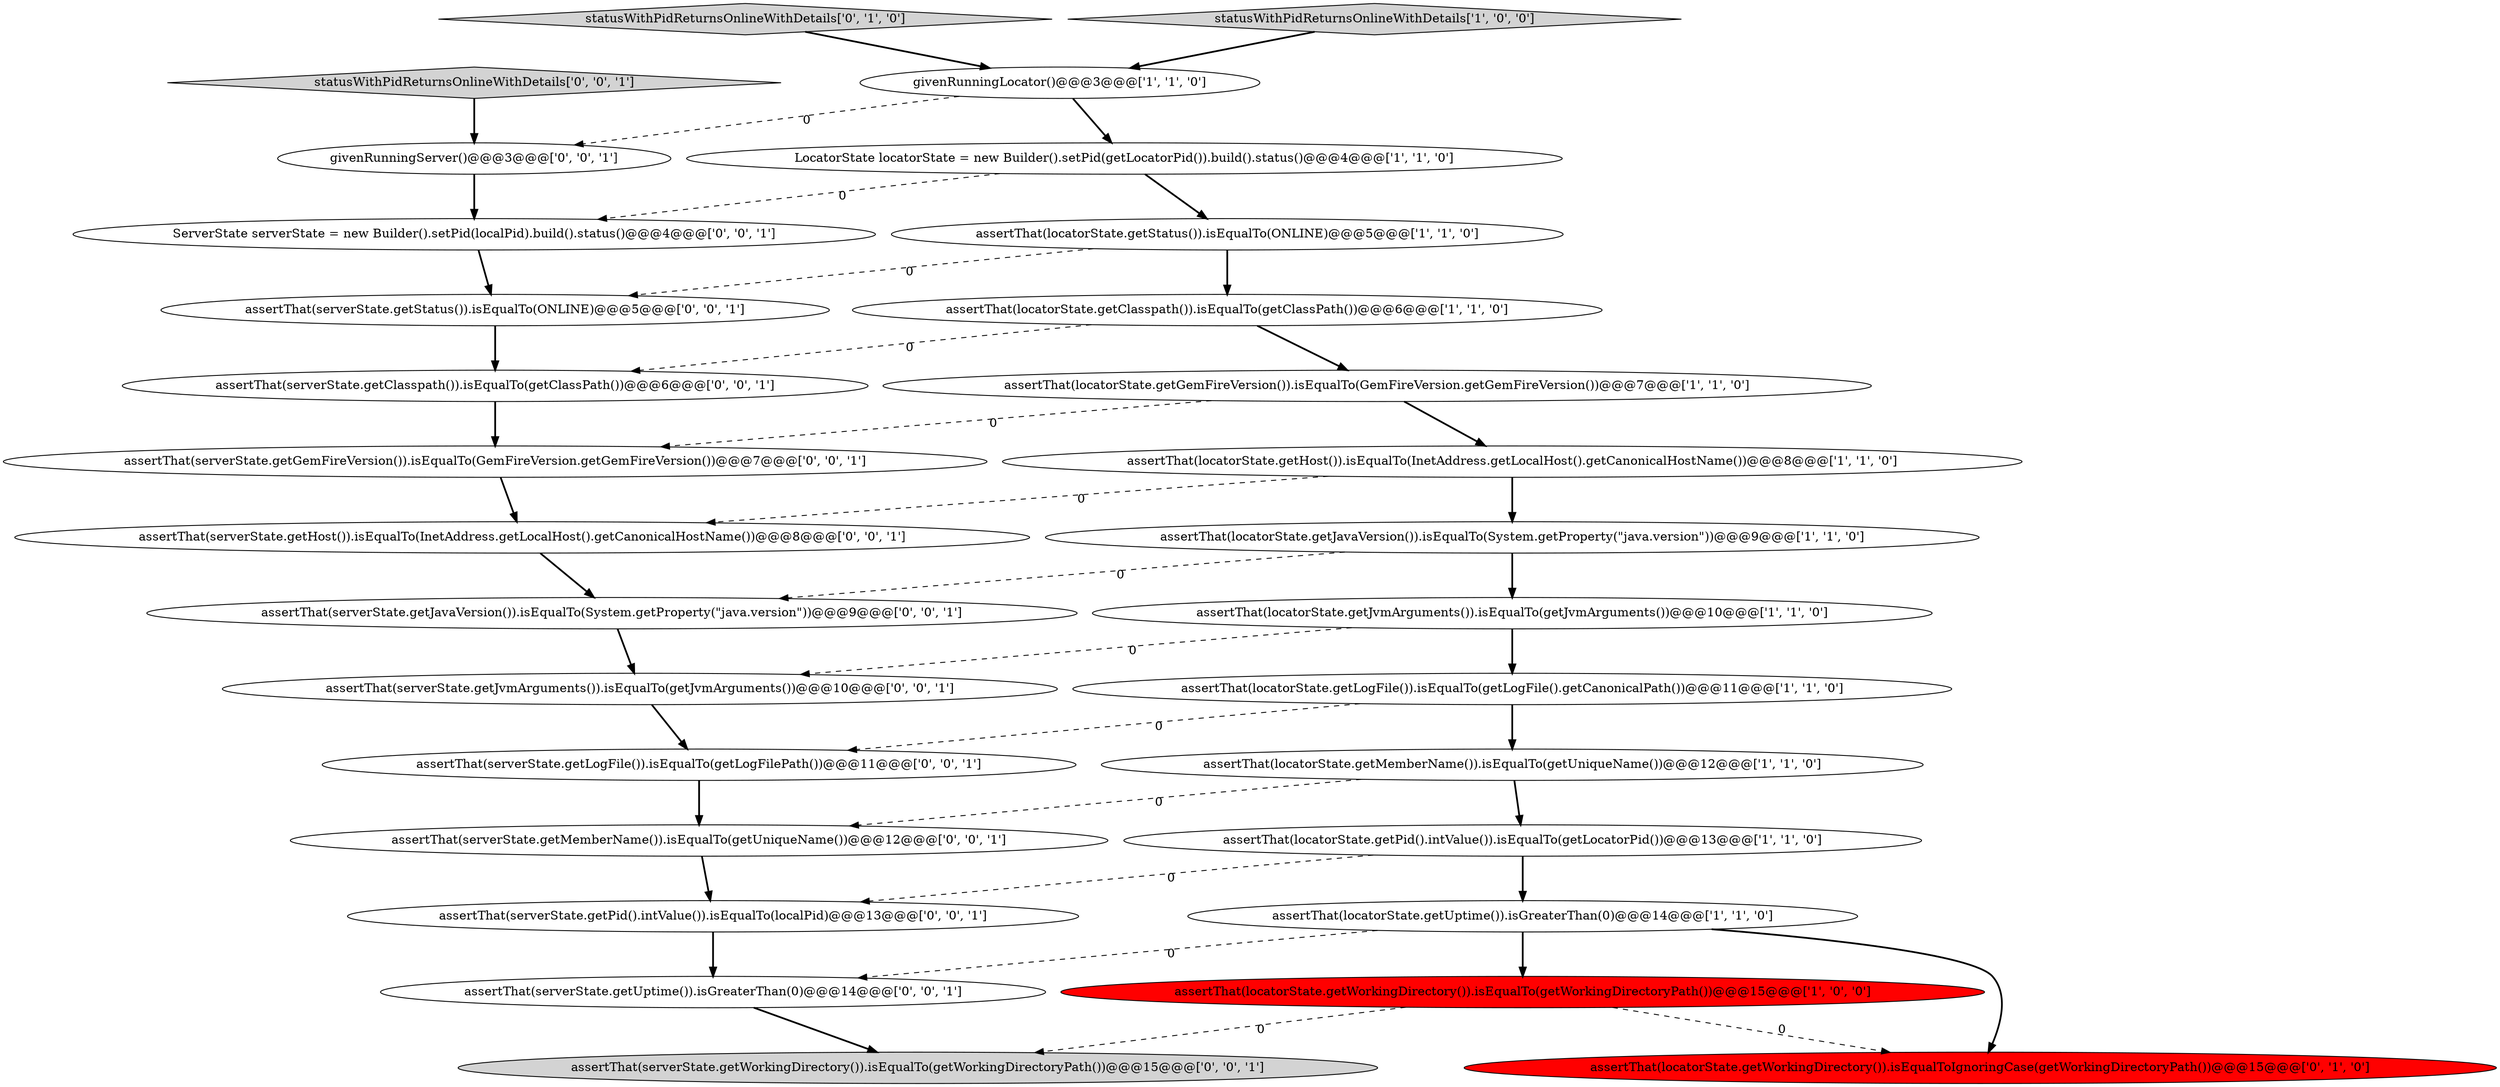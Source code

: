 digraph {
1 [style = filled, label = "assertThat(locatorState.getWorkingDirectory()).isEqualTo(getWorkingDirectoryPath())@@@15@@@['1', '0', '0']", fillcolor = red, shape = ellipse image = "AAA1AAABBB1BBB"];
24 [style = filled, label = "statusWithPidReturnsOnlineWithDetails['0', '0', '1']", fillcolor = lightgray, shape = diamond image = "AAA0AAABBB3BBB"];
10 [style = filled, label = "assertThat(locatorState.getHost()).isEqualTo(InetAddress.getLocalHost().getCanonicalHostName())@@@8@@@['1', '1', '0']", fillcolor = white, shape = ellipse image = "AAA0AAABBB1BBB"];
21 [style = filled, label = "assertThat(serverState.getStatus()).isEqualTo(ONLINE)@@@5@@@['0', '0', '1']", fillcolor = white, shape = ellipse image = "AAA0AAABBB3BBB"];
13 [style = filled, label = "assertThat(locatorState.getUptime()).isGreaterThan(0)@@@14@@@['1', '1', '0']", fillcolor = white, shape = ellipse image = "AAA0AAABBB1BBB"];
20 [style = filled, label = "ServerState serverState = new Builder().setPid(localPid).build().status()@@@4@@@['0', '0', '1']", fillcolor = white, shape = ellipse image = "AAA0AAABBB3BBB"];
14 [style = filled, label = "statusWithPidReturnsOnlineWithDetails['0', '1', '0']", fillcolor = lightgray, shape = diamond image = "AAA0AAABBB2BBB"];
17 [style = filled, label = "assertThat(serverState.getMemberName()).isEqualTo(getUniqueName())@@@12@@@['0', '0', '1']", fillcolor = white, shape = ellipse image = "AAA0AAABBB3BBB"];
27 [style = filled, label = "assertThat(serverState.getHost()).isEqualTo(InetAddress.getLocalHost().getCanonicalHostName())@@@8@@@['0', '0', '1']", fillcolor = white, shape = ellipse image = "AAA0AAABBB3BBB"];
9 [style = filled, label = "assertThat(locatorState.getPid().intValue()).isEqualTo(getLocatorPid())@@@13@@@['1', '1', '0']", fillcolor = white, shape = ellipse image = "AAA0AAABBB1BBB"];
8 [style = filled, label = "assertThat(locatorState.getMemberName()).isEqualTo(getUniqueName())@@@12@@@['1', '1', '0']", fillcolor = white, shape = ellipse image = "AAA0AAABBB1BBB"];
28 [style = filled, label = "assertThat(serverState.getWorkingDirectory()).isEqualTo(getWorkingDirectoryPath())@@@15@@@['0', '0', '1']", fillcolor = lightgray, shape = ellipse image = "AAA0AAABBB3BBB"];
2 [style = filled, label = "assertThat(locatorState.getStatus()).isEqualTo(ONLINE)@@@5@@@['1', '1', '0']", fillcolor = white, shape = ellipse image = "AAA0AAABBB1BBB"];
25 [style = filled, label = "assertThat(serverState.getJvmArguments()).isEqualTo(getJvmArguments())@@@10@@@['0', '0', '1']", fillcolor = white, shape = ellipse image = "AAA0AAABBB3BBB"];
7 [style = filled, label = "givenRunningLocator()@@@3@@@['1', '1', '0']", fillcolor = white, shape = ellipse image = "AAA0AAABBB1BBB"];
0 [style = filled, label = "assertThat(locatorState.getJvmArguments()).isEqualTo(getJvmArguments())@@@10@@@['1', '1', '0']", fillcolor = white, shape = ellipse image = "AAA0AAABBB1BBB"];
22 [style = filled, label = "assertThat(serverState.getUptime()).isGreaterThan(0)@@@14@@@['0', '0', '1']", fillcolor = white, shape = ellipse image = "AAA0AAABBB3BBB"];
5 [style = filled, label = "statusWithPidReturnsOnlineWithDetails['1', '0', '0']", fillcolor = lightgray, shape = diamond image = "AAA0AAABBB1BBB"];
12 [style = filled, label = "LocatorState locatorState = new Builder().setPid(getLocatorPid()).build().status()@@@4@@@['1', '1', '0']", fillcolor = white, shape = ellipse image = "AAA0AAABBB1BBB"];
3 [style = filled, label = "assertThat(locatorState.getGemFireVersion()).isEqualTo(GemFireVersion.getGemFireVersion())@@@7@@@['1', '1', '0']", fillcolor = white, shape = ellipse image = "AAA0AAABBB1BBB"];
23 [style = filled, label = "assertThat(serverState.getJavaVersion()).isEqualTo(System.getProperty(\"java.version\"))@@@9@@@['0', '0', '1']", fillcolor = white, shape = ellipse image = "AAA0AAABBB3BBB"];
19 [style = filled, label = "givenRunningServer()@@@3@@@['0', '0', '1']", fillcolor = white, shape = ellipse image = "AAA0AAABBB3BBB"];
18 [style = filled, label = "assertThat(serverState.getLogFile()).isEqualTo(getLogFilePath())@@@11@@@['0', '0', '1']", fillcolor = white, shape = ellipse image = "AAA0AAABBB3BBB"];
6 [style = filled, label = "assertThat(locatorState.getLogFile()).isEqualTo(getLogFile().getCanonicalPath())@@@11@@@['1', '1', '0']", fillcolor = white, shape = ellipse image = "AAA0AAABBB1BBB"];
26 [style = filled, label = "assertThat(serverState.getPid().intValue()).isEqualTo(localPid)@@@13@@@['0', '0', '1']", fillcolor = white, shape = ellipse image = "AAA0AAABBB3BBB"];
15 [style = filled, label = "assertThat(locatorState.getWorkingDirectory()).isEqualToIgnoringCase(getWorkingDirectoryPath())@@@15@@@['0', '1', '0']", fillcolor = red, shape = ellipse image = "AAA1AAABBB2BBB"];
11 [style = filled, label = "assertThat(locatorState.getClasspath()).isEqualTo(getClassPath())@@@6@@@['1', '1', '0']", fillcolor = white, shape = ellipse image = "AAA0AAABBB1BBB"];
4 [style = filled, label = "assertThat(locatorState.getJavaVersion()).isEqualTo(System.getProperty(\"java.version\"))@@@9@@@['1', '1', '0']", fillcolor = white, shape = ellipse image = "AAA0AAABBB1BBB"];
16 [style = filled, label = "assertThat(serverState.getGemFireVersion()).isEqualTo(GemFireVersion.getGemFireVersion())@@@7@@@['0', '0', '1']", fillcolor = white, shape = ellipse image = "AAA0AAABBB3BBB"];
29 [style = filled, label = "assertThat(serverState.getClasspath()).isEqualTo(getClassPath())@@@6@@@['0', '0', '1']", fillcolor = white, shape = ellipse image = "AAA0AAABBB3BBB"];
23->25 [style = bold, label=""];
17->26 [style = bold, label=""];
24->19 [style = bold, label=""];
12->20 [style = dashed, label="0"];
16->27 [style = bold, label=""];
7->12 [style = bold, label=""];
0->6 [style = bold, label=""];
1->15 [style = dashed, label="0"];
19->20 [style = bold, label=""];
25->18 [style = bold, label=""];
18->17 [style = bold, label=""];
11->29 [style = dashed, label="0"];
22->28 [style = bold, label=""];
10->27 [style = dashed, label="0"];
1->28 [style = dashed, label="0"];
13->1 [style = bold, label=""];
26->22 [style = bold, label=""];
4->0 [style = bold, label=""];
14->7 [style = bold, label=""];
6->18 [style = dashed, label="0"];
20->21 [style = bold, label=""];
3->10 [style = bold, label=""];
12->2 [style = bold, label=""];
21->29 [style = bold, label=""];
0->25 [style = dashed, label="0"];
2->21 [style = dashed, label="0"];
11->3 [style = bold, label=""];
7->19 [style = dashed, label="0"];
6->8 [style = bold, label=""];
9->26 [style = dashed, label="0"];
8->9 [style = bold, label=""];
10->4 [style = bold, label=""];
8->17 [style = dashed, label="0"];
5->7 [style = bold, label=""];
27->23 [style = bold, label=""];
13->15 [style = bold, label=""];
4->23 [style = dashed, label="0"];
13->22 [style = dashed, label="0"];
29->16 [style = bold, label=""];
2->11 [style = bold, label=""];
3->16 [style = dashed, label="0"];
9->13 [style = bold, label=""];
}
